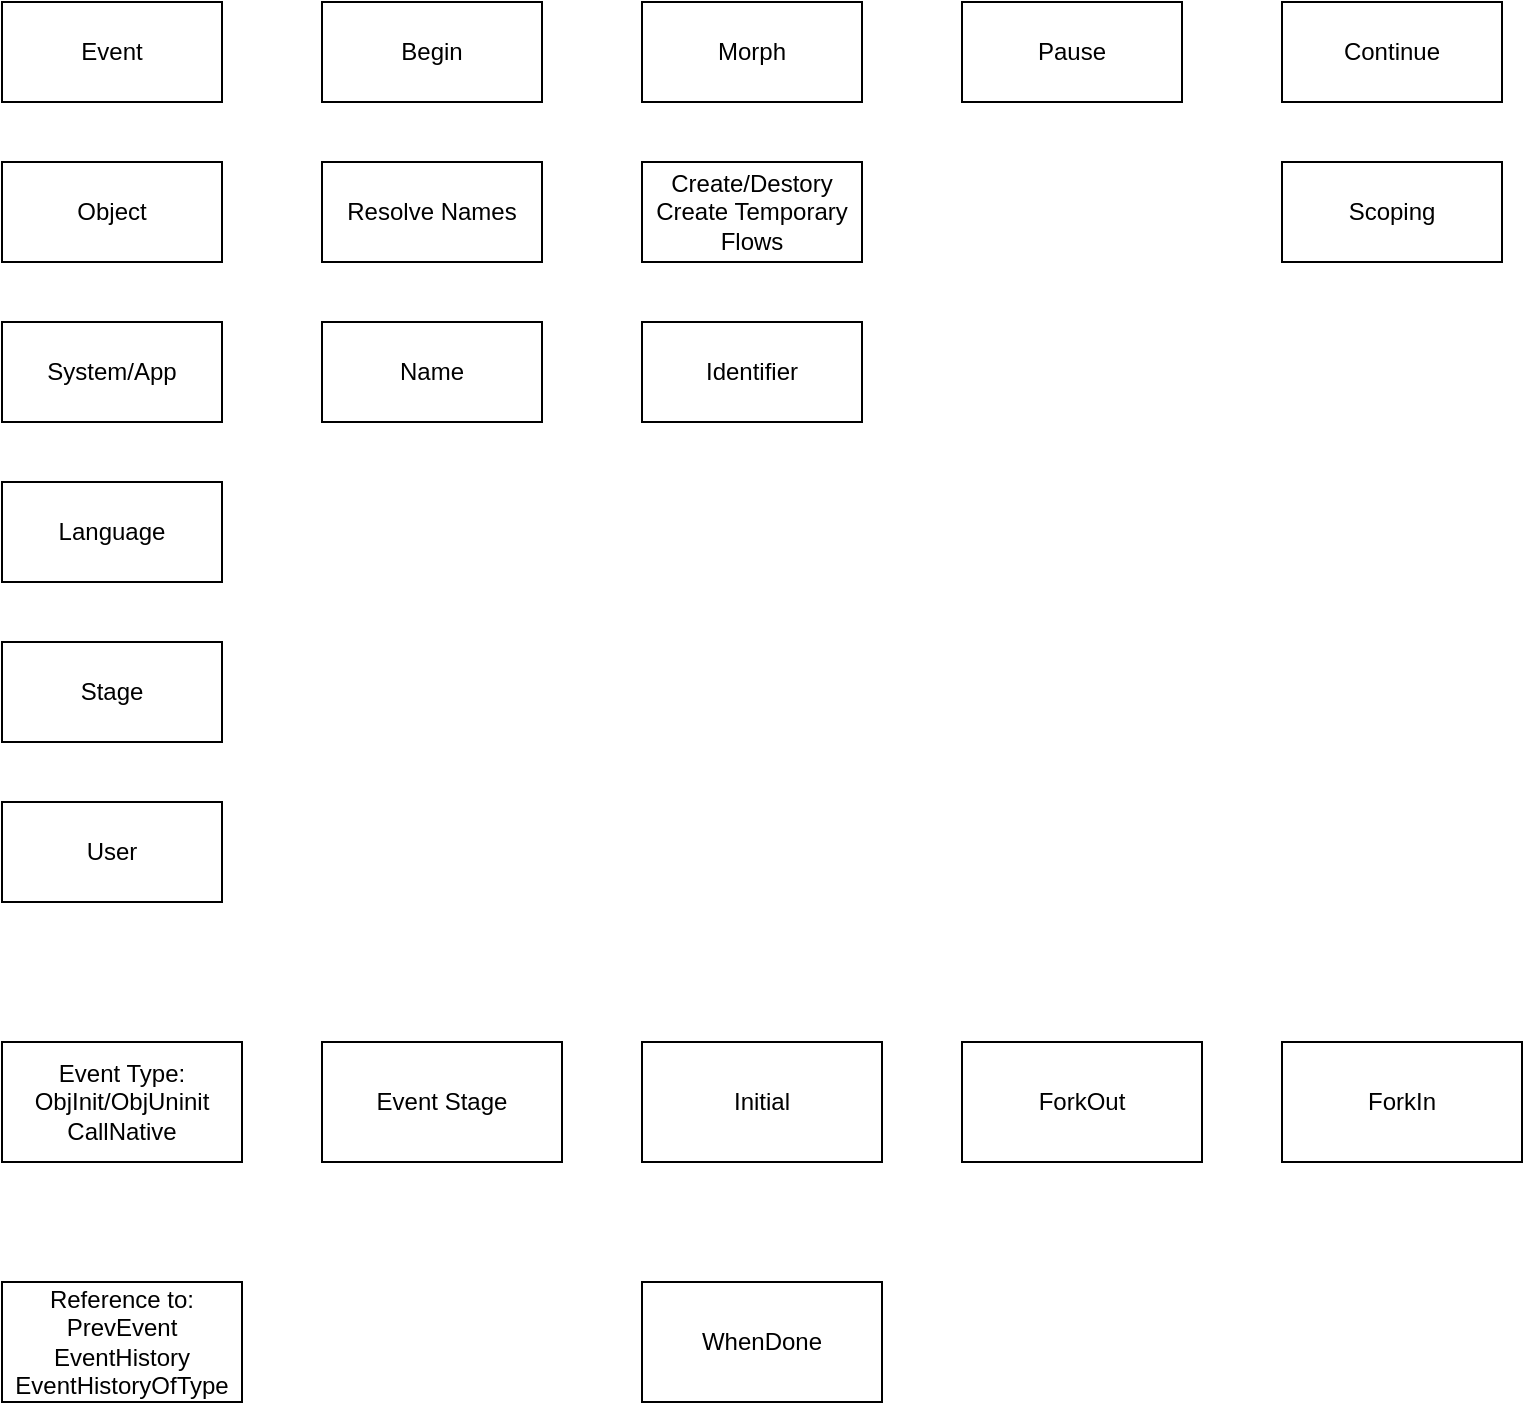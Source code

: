 <mxfile version="14.1.8" type="device" pages="3"><diagram id="_MU8Y3vjmTJo4Q3Kzc2Z" name="Page-1"><mxGraphModel dx="1366" dy="936" grid="1" gridSize="10" guides="1" tooltips="1" connect="1" arrows="1" fold="1" page="1" pageScale="1" pageWidth="850" pageHeight="1100" math="0" shadow="0"><root><mxCell id="0"/><mxCell id="1" parent="0"/><mxCell id="VCzKbpjwg43I98_pjqMF-1" value="Event" style="rounded=0;whiteSpace=wrap;html=1;" parent="1" vertex="1"><mxGeometry x="40" y="160" width="110" height="50" as="geometry"/></mxCell><mxCell id="VCzKbpjwg43I98_pjqMF-2" value="Object" style="rounded=0;whiteSpace=wrap;html=1;" parent="1" vertex="1"><mxGeometry x="40" y="240" width="110" height="50" as="geometry"/></mxCell><mxCell id="VCzKbpjwg43I98_pjqMF-5" value="System/App" style="rounded=0;whiteSpace=wrap;html=1;" parent="1" vertex="1"><mxGeometry x="40" y="320" width="110" height="50" as="geometry"/></mxCell><mxCell id="VCzKbpjwg43I98_pjqMF-6" value="Language" style="rounded=0;whiteSpace=wrap;html=1;" parent="1" vertex="1"><mxGeometry x="40" y="400" width="110" height="50" as="geometry"/></mxCell><mxCell id="VCzKbpjwg43I98_pjqMF-7" value="Stage" style="rounded=0;whiteSpace=wrap;html=1;" parent="1" vertex="1"><mxGeometry x="40" y="480" width="110" height="50" as="geometry"/></mxCell><mxCell id="VCzKbpjwg43I98_pjqMF-8" value="Begin" style="rounded=0;whiteSpace=wrap;html=1;" parent="1" vertex="1"><mxGeometry x="200" y="160" width="110" height="50" as="geometry"/></mxCell><mxCell id="VCzKbpjwg43I98_pjqMF-9" value="Morph" style="rounded=0;whiteSpace=wrap;html=1;" parent="1" vertex="1"><mxGeometry x="360" y="160" width="110" height="50" as="geometry"/></mxCell><mxCell id="VCzKbpjwg43I98_pjqMF-10" value="Resolve Names" style="rounded=0;whiteSpace=wrap;html=1;" parent="1" vertex="1"><mxGeometry x="200" y="240" width="110" height="50" as="geometry"/></mxCell><mxCell id="VCzKbpjwg43I98_pjqMF-11" value="Name" style="rounded=0;whiteSpace=wrap;html=1;" parent="1" vertex="1"><mxGeometry x="200" y="320" width="110" height="50" as="geometry"/></mxCell><mxCell id="VCzKbpjwg43I98_pjqMF-12" value="Identifier" style="rounded=0;whiteSpace=wrap;html=1;" parent="1" vertex="1"><mxGeometry x="360" y="320" width="110" height="50" as="geometry"/></mxCell><mxCell id="VCzKbpjwg43I98_pjqMF-13" value="User" style="rounded=0;whiteSpace=wrap;html=1;" parent="1" vertex="1"><mxGeometry x="40" y="560" width="110" height="50" as="geometry"/></mxCell><mxCell id="VCzKbpjwg43I98_pjqMF-14" value="Pause" style="rounded=0;whiteSpace=wrap;html=1;" parent="1" vertex="1"><mxGeometry x="520" y="160" width="110" height="50" as="geometry"/></mxCell><mxCell id="VCzKbpjwg43I98_pjqMF-17" value="Continue" style="rounded=0;whiteSpace=wrap;html=1;" parent="1" vertex="1"><mxGeometry x="680" y="160" width="110" height="50" as="geometry"/></mxCell><mxCell id="VCzKbpjwg43I98_pjqMF-18" value="Scoping" style="rounded=0;whiteSpace=wrap;html=1;" parent="1" vertex="1"><mxGeometry x="680" y="240" width="110" height="50" as="geometry"/></mxCell><mxCell id="VCzKbpjwg43I98_pjqMF-19" value="Create/Destory&lt;br&gt;Create Temporary Flows" style="rounded=0;whiteSpace=wrap;html=1;" parent="1" vertex="1"><mxGeometry x="360" y="240" width="110" height="50" as="geometry"/></mxCell><mxCell id="VCzKbpjwg43I98_pjqMF-21" value="Event Stage" style="rounded=0;whiteSpace=wrap;html=1;" parent="1" vertex="1"><mxGeometry x="200" y="680" width="120" height="60" as="geometry"/></mxCell><mxCell id="VCzKbpjwg43I98_pjqMF-22" value="Initial" style="rounded=0;whiteSpace=wrap;html=1;" parent="1" vertex="1"><mxGeometry x="360" y="680" width="120" height="60" as="geometry"/></mxCell><mxCell id="VCzKbpjwg43I98_pjqMF-23" value="ForkOut" style="rounded=0;whiteSpace=wrap;html=1;" parent="1" vertex="1"><mxGeometry x="520" y="680" width="120" height="60" as="geometry"/></mxCell><mxCell id="VCzKbpjwg43I98_pjqMF-24" value="ForkIn" style="rounded=0;whiteSpace=wrap;html=1;" parent="1" vertex="1"><mxGeometry x="680" y="680" width="120" height="60" as="geometry"/></mxCell><mxCell id="VCzKbpjwg43I98_pjqMF-25" value="WhenDone" style="rounded=0;whiteSpace=wrap;html=1;" parent="1" vertex="1"><mxGeometry x="360" y="800" width="120" height="60" as="geometry"/></mxCell><mxCell id="VCzKbpjwg43I98_pjqMF-26" value="Event Type:&lt;br&gt;ObjInit/ObjUninit&lt;br&gt;CallNative" style="rounded=0;whiteSpace=wrap;html=1;" parent="1" vertex="1"><mxGeometry x="40" y="680" width="120" height="60" as="geometry"/></mxCell><mxCell id="VCzKbpjwg43I98_pjqMF-28" value="Reference to:&lt;br&gt;PrevEvent&lt;br&gt;EventHistory&lt;br&gt;EventHistoryOfType" style="rounded=0;whiteSpace=wrap;html=1;" parent="1" vertex="1"><mxGeometry x="40" y="800" width="120" height="60" as="geometry"/></mxCell></root></mxGraphModel></diagram><diagram id="L5pmo8zVB5Sw78uIuKKM" name="Page-2"><mxGraphModel dx="1366" dy="936" grid="1" gridSize="10" guides="1" tooltips="1" connect="1" arrows="1" fold="1" page="1" pageScale="1" pageWidth="850" pageHeight="1100" math="0" shadow="0"><root><mxCell id="c8KoyOKnAPFTvHRTDV2T-0"/><mxCell id="c8KoyOKnAPFTvHRTDV2T-1" parent="c8KoyOKnAPFTvHRTDV2T-0"/><mxCell id="guPakqkX5I_YGunYt_76-14" value="Path" style="rounded=0;whiteSpace=wrap;html=1;" parent="c8KoyOKnAPFTvHRTDV2T-1" vertex="1"><mxGeometry x="80" y="80" width="120" height="60" as="geometry"/></mxCell><mxCell id="guPakqkX5I_YGunYt_76-15" value="Graph" style="rounded=0;whiteSpace=wrap;html=1;" parent="c8KoyOKnAPFTvHRTDV2T-1" vertex="1"><mxGeometry x="240" y="80" width="120" height="60" as="geometry"/></mxCell><mxCell id="guPakqkX5I_YGunYt_76-16" value="PathElem" style="rounded=0;whiteSpace=wrap;html=1;" parent="c8KoyOKnAPFTvHRTDV2T-1" vertex="1"><mxGeometry x="80" y="200" width="120" height="60" as="geometry"/></mxCell><mxCell id="guPakqkX5I_YGunYt_76-17" value="Prop&lt;br&gt;PropName&lt;br&gt;PropVal" style="rounded=0;whiteSpace=wrap;html=1;" parent="c8KoyOKnAPFTvHRTDV2T-1" vertex="1"><mxGeometry x="400" y="200" width="120" height="60" as="geometry"/></mxCell><mxCell id="guPakqkX5I_YGunYt_76-18" value="Tag&lt;br&gt;TagName" style="rounded=0;whiteSpace=wrap;html=1;" parent="c8KoyOKnAPFTvHRTDV2T-1" vertex="1"><mxGeometry x="560" y="200" width="120" height="60" as="geometry"/></mxCell><mxCell id="guPakqkX5I_YGunYt_76-19" value="ClsInst&lt;br&gt;Class&lt;br&gt;Instance ID" style="rounded=0;whiteSpace=wrap;html=1;" parent="c8KoyOKnAPFTvHRTDV2T-1" vertex="1"><mxGeometry x="240" y="200" width="120" height="60" as="geometry"/></mxCell><mxCell id="guPakqkX5I_YGunYt_76-20" value="Event&lt;br&gt;EventName" style="rounded=0;whiteSpace=wrap;html=1;" parent="c8KoyOKnAPFTvHRTDV2T-1" vertex="1"><mxGeometry x="720" y="200" width="120" height="60" as="geometry"/></mxCell><mxCell id="guPakqkX5I_YGunYt_76-23" value="Node A" style="rounded=0;whiteSpace=wrap;html=1;" parent="c8KoyOKnAPFTvHRTDV2T-1" vertex="1"><mxGeometry x="80" y="320" width="120" height="60" as="geometry"/></mxCell><mxCell id="guPakqkX5I_YGunYt_76-24" value="Path: List of Edges" style="rounded=0;whiteSpace=wrap;html=1;" parent="c8KoyOKnAPFTvHRTDV2T-1" vertex="1"><mxGeometry x="80" y="400" width="120" height="60" as="geometry"/></mxCell><mxCell id="guPakqkX5I_YGunYt_76-25" value="PathElem" style="rounded=0;whiteSpace=wrap;html=1;" parent="c8KoyOKnAPFTvHRTDV2T-1" vertex="1"><mxGeometry x="240" y="400" width="120" height="60" as="geometry"/></mxCell><mxCell id="guPakqkX5I_YGunYt_76-27" value="Class" style="rounded=0;whiteSpace=wrap;html=1;" parent="c8KoyOKnAPFTvHRTDV2T-1" vertex="1"><mxGeometry x="160" y="520" width="120" height="60" as="geometry"/></mxCell><mxCell id="guPakqkX5I_YGunYt_76-28" value="" style="rounded=0;whiteSpace=wrap;html=1;" parent="c8KoyOKnAPFTvHRTDV2T-1" vertex="1"><mxGeometry x="560" y="480" width="120" height="60" as="geometry"/></mxCell><mxCell id="guPakqkX5I_YGunYt_76-30" value="PropIdx" style="triangle;whiteSpace=wrap;html=1;" parent="c8KoyOKnAPFTvHRTDV2T-1" vertex="1"><mxGeometry x="440" y="480" width="60" height="40" as="geometry"/></mxCell><mxCell id="guPakqkX5I_YGunYt_76-31" value="" style="rounded=0;whiteSpace=wrap;html=1;" parent="c8KoyOKnAPFTvHRTDV2T-1" vertex="1"><mxGeometry x="560" y="600" width="120" height="60" as="geometry"/></mxCell><mxCell id="guPakqkX5I_YGunYt_76-32" value="" style="triangle;whiteSpace=wrap;html=1;" parent="c8KoyOKnAPFTvHRTDV2T-1" vertex="1"><mxGeometry x="440" y="600" width="60" height="40" as="geometry"/></mxCell><mxCell id="guPakqkX5I_YGunYt_76-34" value="ObjInst" style="rounded=0;whiteSpace=wrap;html=1;" parent="c8KoyOKnAPFTvHRTDV2T-1" vertex="1"><mxGeometry x="160" y="580" width="120" height="60" as="geometry"/></mxCell><mxCell id="guPakqkX5I_YGunYt_76-35" value="Tag Conditions" style="rounded=0;whiteSpace=wrap;html=1;" parent="c8KoyOKnAPFTvHRTDV2T-1" vertex="1"><mxGeometry x="10" y="470" width="120" height="60" as="geometry"/></mxCell><mxCell id="guPakqkX5I_YGunYt_76-36" value="Prop&lt;br&gt;From&lt;br&gt;To" style="triangle;whiteSpace=wrap;html=1;" parent="c8KoyOKnAPFTvHRTDV2T-1" vertex="1"><mxGeometry x="330" y="580" width="80" height="80" as="geometry"/></mxCell><mxCell id="guPakqkX5I_YGunYt_76-26" value="Associative Prop" style="triangle;whiteSpace=wrap;html=1;" parent="c8KoyOKnAPFTvHRTDV2T-1" vertex="1"><mxGeometry x="320" y="540" width="80" height="80" as="geometry"/></mxCell><mxCell id="guPakqkX5I_YGunYt_76-37" value="Instance" style="triangle;whiteSpace=wrap;html=1;" parent="c8KoyOKnAPFTvHRTDV2T-1" vertex="1"><mxGeometry x="160" y="520" width="110" height="30" as="geometry"/></mxCell><mxCell id="guPakqkX5I_YGunYt_76-38" value="Self" style="triangle;whiteSpace=wrap;html=1;" parent="c8KoyOKnAPFTvHRTDV2T-1" vertex="1"><mxGeometry x="360" y="680" width="170" height="80" as="geometry"/></mxCell><mxCell id="guPakqkX5I_YGunYt_76-40" value="Prev" style="triangle;whiteSpace=wrap;html=1;" parent="c8KoyOKnAPFTvHRTDV2T-1" vertex="1"><mxGeometry x="160" y="680" width="170" height="80" as="geometry"/></mxCell><mxCell id="guPakqkX5I_YGunYt_76-41" value="Next" style="triangle;whiteSpace=wrap;html=1;" parent="c8KoyOKnAPFTvHRTDV2T-1" vertex="1"><mxGeometry x="560" y="800" width="170" height="80" as="geometry"/></mxCell><mxCell id="guPakqkX5I_YGunYt_76-42" value="Base" style="triangle;whiteSpace=wrap;html=1;" parent="c8KoyOKnAPFTvHRTDV2T-1" vertex="1"><mxGeometry x="360" y="800" width="170" height="80" as="geometry"/></mxCell><mxCell id="guPakqkX5I_YGunYt_76-44" value="Base" style="triangle;whiteSpace=wrap;html=1;" parent="c8KoyOKnAPFTvHRTDV2T-1" vertex="1"><mxGeometry x="160" y="800" width="170" height="80" as="geometry"/></mxCell></root></mxGraphModel></diagram><diagram id="WVXEK1bJxvvlK4Dy8eFd" name="Page-3"><mxGraphModel dx="1022" dy="535" grid="1" gridSize="10" guides="1" tooltips="1" connect="1" arrows="1" fold="1" page="1" pageScale="1" pageWidth="850" pageHeight="1100" math="0" shadow="0"><root><mxCell id="DxPa_pSGVBI3rMHSWSvk-0"/><mxCell id="DxPa_pSGVBI3rMHSWSvk-1" parent="DxPa_pSGVBI3rMHSWSvk-0"/><mxCell id="DxPa_pSGVBI3rMHSWSvk-28" value="Categorial" style="rounded=0;whiteSpace=wrap;html=1;" vertex="1" parent="DxPa_pSGVBI3rMHSWSvk-1"><mxGeometry x="80" y="180" width="120" height="60" as="geometry"/></mxCell><mxCell id="DxPa_pSGVBI3rMHSWSvk-29" value="Instance" style="rounded=0;whiteSpace=wrap;html=1;" vertex="1" parent="DxPa_pSGVBI3rMHSWSvk-1"><mxGeometry x="80" y="290" width="120" height="60" as="geometry"/></mxCell><mxCell id="DxPa_pSGVBI3rMHSWSvk-32" value="A1 is Instance of A" style="edgeStyle=orthogonalEdgeStyle;rounded=0;orthogonalLoop=1;jettySize=auto;html=1;" edge="1" parent="DxPa_pSGVBI3rMHSWSvk-1" source="DxPa_pSGVBI3rMHSWSvk-30" target="DxPa_pSGVBI3rMHSWSvk-31"><mxGeometry relative="1" as="geometry"/></mxCell><mxCell id="DxPa_pSGVBI3rMHSWSvk-30" value="I.E., A1 called B1" style="rounded=0;whiteSpace=wrap;html=1;" vertex="1" parent="DxPa_pSGVBI3rMHSWSvk-1"><mxGeometry x="240" y="290" width="120" height="60" as="geometry"/></mxCell><mxCell id="DxPa_pSGVBI3rMHSWSvk-31" value="I.E., A called B&lt;br&gt;B1 is instance of B&lt;br&gt;Who set variable x=123" style="rounded=0;whiteSpace=wrap;html=1;" vertex="1" parent="DxPa_pSGVBI3rMHSWSvk-1"><mxGeometry x="240" y="180" width="120" height="60" as="geometry"/></mxCell><mxCell id="DxPa_pSGVBI3rMHSWSvk-37" value="Flow Observer&lt;br&gt;Collects Information" style="rounded=0;whiteSpace=wrap;html=1;" vertex="1" parent="DxPa_pSGVBI3rMHSWSvk-1"><mxGeometry x="400" y="180" width="120" height="60" as="geometry"/></mxCell><mxCell id="DxPa_pSGVBI3rMHSWSvk-38" value="Flow Executer&lt;br&gt;Uses Information" style="rounded=0;whiteSpace=wrap;html=1;" vertex="1" parent="DxPa_pSGVBI3rMHSWSvk-1"><mxGeometry x="400" y="290" width="120" height="60" as="geometry"/></mxCell><mxCell id="DxPa_pSGVBI3rMHSWSvk-39" value="FlowFrame" style="rounded=0;whiteSpace=wrap;html=1;" vertex="1" parent="DxPa_pSGVBI3rMHSWSvk-1"><mxGeometry x="400" y="400" width="120" height="60" as="geometry"/></mxCell><mxCell id="DxPa_pSGVBI3rMHSWSvk-40" value="MakeSub" style="rounded=0;whiteSpace=wrap;html=1;" vertex="1" parent="DxPa_pSGVBI3rMHSWSvk-1"><mxGeometry x="400" y="460" width="120" height="60" as="geometry"/></mxCell><mxCell id="DxPa_pSGVBI3rMHSWSvk-47" value="FlowActor" style="rounded=0;whiteSpace=wrap;html=1;" vertex="1" parent="DxPa_pSGVBI3rMHSWSvk-1"><mxGeometry x="240" y="400" width="120" height="60" as="geometry"/></mxCell><mxCell id="DxPa_pSGVBI3rMHSWSvk-48" value="FramePtr" style="rounded=0;whiteSpace=wrap;html=1;" vertex="1" parent="DxPa_pSGVBI3rMHSWSvk-1"><mxGeometry x="240" y="460" width="120" height="60" as="geometry"/></mxCell><mxCell id="DxPa_pSGVBI3rMHSWSvk-49" value="CallSub" style="rounded=0;whiteSpace=wrap;html=1;" vertex="1" parent="DxPa_pSGVBI3rMHSWSvk-1"><mxGeometry x="240" y="520" width="120" height="60" as="geometry"/></mxCell><mxCell id="DxPa_pSGVBI3rMHSWSvk-50" value="Observer/Manager&lt;br&gt;Sees A bunch of Flow Actors" style="rounded=0;whiteSpace=wrap;html=1;" vertex="1" parent="DxPa_pSGVBI3rMHSWSvk-1"><mxGeometry x="80" y="400" width="120" height="60" as="geometry"/></mxCell><mxCell id="DxPa_pSGVBI3rMHSWSvk-51" value="ForkSub" style="rounded=0;whiteSpace=wrap;html=1;" vertex="1" parent="DxPa_pSGVBI3rMHSWSvk-1"><mxGeometry x="240" y="580" width="120" height="60" as="geometry"/></mxCell><mxCell id="DxPa_pSGVBI3rMHSWSvk-52" value="Receive" style="rounded=0;whiteSpace=wrap;html=1;" vertex="1" parent="DxPa_pSGVBI3rMHSWSvk-1"><mxGeometry x="240" y="700" width="120" height="60" as="geometry"/></mxCell><mxCell id="DxPa_pSGVBI3rMHSWSvk-53" value="Done (Return)" style="rounded=0;whiteSpace=wrap;html=1;" vertex="1" parent="DxPa_pSGVBI3rMHSWSvk-1"><mxGeometry x="240" y="640" width="120" height="60" as="geometry"/></mxCell></root></mxGraphModel></diagram></mxfile>